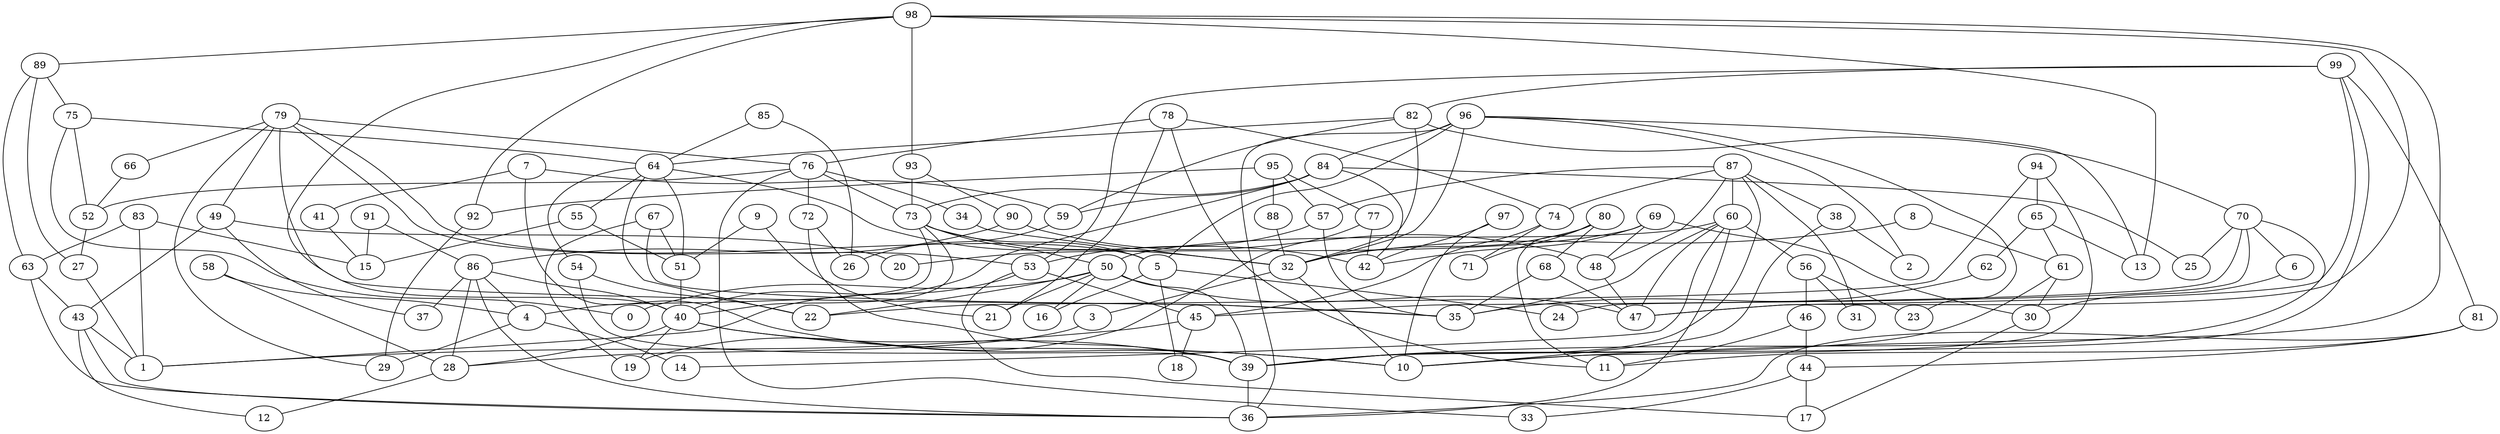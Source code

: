digraph GG_graph {

subgraph G_graph {
edge [color = black]
"52" -> "27" [dir = none]
"46" -> "44" [dir = none]
"46" -> "11" [dir = none]
"28" -> "12" [dir = none]
"80" -> "68" [dir = none]
"80" -> "32" [dir = none]
"80" -> "71" [dir = none]
"80" -> "11" [dir = none]
"49" -> "37" [dir = none]
"49" -> "43" [dir = none]
"49" -> "20" [dir = none]
"93" -> "73" [dir = none]
"93" -> "90" [dir = none]
"94" -> "10" [dir = none]
"94" -> "22" [dir = none]
"94" -> "65" [dir = none]
"85" -> "26" [dir = none]
"85" -> "64" [dir = none]
"54" -> "22" [dir = none]
"54" -> "39" [dir = none]
"68" -> "47" [dir = none]
"68" -> "35" [dir = none]
"3" -> "28" [dir = none]
"55" -> "51" [dir = none]
"55" -> "15" [dir = none]
"62" -> "35" [dir = none]
"32" -> "10" [dir = none]
"32" -> "3" [dir = none]
"8" -> "61" [dir = none]
"8" -> "32" [dir = none]
"86" -> "40" [dir = none]
"86" -> "36" [dir = none]
"86" -> "37" [dir = none]
"86" -> "28" [dir = none]
"86" -> "4" [dir = none]
"87" -> "39" [dir = none]
"87" -> "60" [dir = none]
"87" -> "57" [dir = none]
"87" -> "74" [dir = none]
"87" -> "48" [dir = none]
"87" -> "31" [dir = none]
"87" -> "38" [dir = none]
"75" -> "52" [dir = none]
"75" -> "64" [dir = none]
"75" -> "0" [dir = none]
"89" -> "63" [dir = none]
"89" -> "75" [dir = none]
"89" -> "27" [dir = none]
"78" -> "74" [dir = none]
"78" -> "21" [dir = none]
"78" -> "11" [dir = none]
"91" -> "86" [dir = none]
"91" -> "15" [dir = none]
"51" -> "40" [dir = none]
"57" -> "35" [dir = none]
"57" -> "53" [dir = none]
"45" -> "1" [dir = none]
"45" -> "18" [dir = none]
"97" -> "10" [dir = none]
"97" -> "42" [dir = none]
"88" -> "32" [dir = none]
"39" -> "36" [dir = none]
"56" -> "31" [dir = none]
"56" -> "46" [dir = none]
"56" -> "23" [dir = none]
"79" -> "35" [dir = none]
"79" -> "49" [dir = none]
"79" -> "53" [dir = none]
"79" -> "76" [dir = none]
"79" -> "5" [dir = none]
"79" -> "66" [dir = none]
"79" -> "29" [dir = none]
"66" -> "52" [dir = none]
"70" -> "39" [dir = none]
"70" -> "6" [dir = none]
"70" -> "45" [dir = none]
"70" -> "25" [dir = none]
"70" -> "24" [dir = none]
"77" -> "42" [dir = none]
"73" -> "5" [dir = none]
"73" -> "4" [dir = none]
"73" -> "40" [dir = none]
"73" -> "50" [dir = none]
"73" -> "42" [dir = none]
"50" -> "0" [dir = none]
"50" -> "47" [dir = none]
"50" -> "22" [dir = none]
"50" -> "39" [dir = none]
"50" -> "16" [dir = none]
"50" -> "21" [dir = none]
"67" -> "51" [dir = none]
"67" -> "35" [dir = none]
"67" -> "19" [dir = none]
"59" -> "26" [dir = none]
"92" -> "29" [dir = none]
"83" -> "15" [dir = none]
"83" -> "63" [dir = none]
"83" -> "1" [dir = none]
"69" -> "20" [dir = none]
"69" -> "30" [dir = none]
"69" -> "48" [dir = none]
"69" -> "42" [dir = none]
"81" -> "11" [dir = none]
"81" -> "36" [dir = none]
"81" -> "44" [dir = none]
"95" -> "92" [dir = none]
"95" -> "57" [dir = none]
"95" -> "88" [dir = none]
"95" -> "77" [dir = none]
"98" -> "93" [dir = none]
"98" -> "13" [dir = none]
"98" -> "47" [dir = none]
"98" -> "89" [dir = none]
"98" -> "92" [dir = none]
"98" -> "40" [dir = none]
"98" -> "10" [dir = none]
"82" -> "64" [dir = none]
"82" -> "32" [dir = none]
"82" -> "59" [dir = none]
"82" -> "70" [dir = none]
"74" -> "45" [dir = none]
"74" -> "71" [dir = none]
"4" -> "14" [dir = none]
"4" -> "29" [dir = none]
"64" -> "22" [dir = none]
"64" -> "32" [dir = none]
"64" -> "55" [dir = none]
"64" -> "54" [dir = none]
"64" -> "51" [dir = none]
"34" -> "32" [dir = none]
"63" -> "43" [dir = none]
"63" -> "36" [dir = none]
"76" -> "72" [dir = none]
"76" -> "52" [dir = none]
"76" -> "73" [dir = none]
"76" -> "33" [dir = none]
"76" -> "34" [dir = none]
"90" -> "86" [dir = none]
"90" -> "48" [dir = none]
"53" -> "45" [dir = none]
"53" -> "1" [dir = none]
"53" -> "17" [dir = none]
"5" -> "24" [dir = none]
"5" -> "18" [dir = none]
"5" -> "16" [dir = none]
"72" -> "26" [dir = none]
"72" -> "39" [dir = none]
"40" -> "28" [dir = none]
"40" -> "10" [dir = none]
"40" -> "19" [dir = none]
"40" -> "39" [dir = none]
"48" -> "47" [dir = none]
"38" -> "2" [dir = none]
"38" -> "10" [dir = none]
"61" -> "39" [dir = none]
"61" -> "30" [dir = none]
"60" -> "47" [dir = none]
"60" -> "50" [dir = none]
"60" -> "56" [dir = none]
"60" -> "36" [dir = none]
"60" -> "35" [dir = none]
"60" -> "14" [dir = none]
"41" -> "15" [dir = none]
"65" -> "13" [dir = none]
"65" -> "62" [dir = none]
"65" -> "61" [dir = none]
"7" -> "59" [dir = none]
"7" -> "10" [dir = none]
"7" -> "41" [dir = none]
"44" -> "33" [dir = none]
"44" -> "17" [dir = none]
"27" -> "1" [dir = none]
"6" -> "30" [dir = none]
"30" -> "17" [dir = none]
"58" -> "28" [dir = none]
"58" -> "4" [dir = none]
"84" -> "59" [dir = none]
"84" -> "25" [dir = none]
"84" -> "42" [dir = none]
"84" -> "40" [dir = none]
"84" -> "73" [dir = none]
"9" -> "51" [dir = none]
"9" -> "21" [dir = none]
"99" -> "81" [dir = none]
"99" -> "39" [dir = none]
"99" -> "82" [dir = none]
"99" -> "53" [dir = none]
"99" -> "47" [dir = none]
"43" -> "1" [dir = none]
"43" -> "36" [dir = none]
"43" -> "12" [dir = none]
"96" -> "84" [dir = none]
"96" -> "23" [dir = none]
"96" -> "36" [dir = none]
"96" -> "2" [dir = none]
"96" -> "32" [dir = none]
"96" -> "13" [dir = none]
"96" -> "5" [dir = none]
"77" -> "19" [dir = none]
"78" -> "76" [dir = none]
}

}
